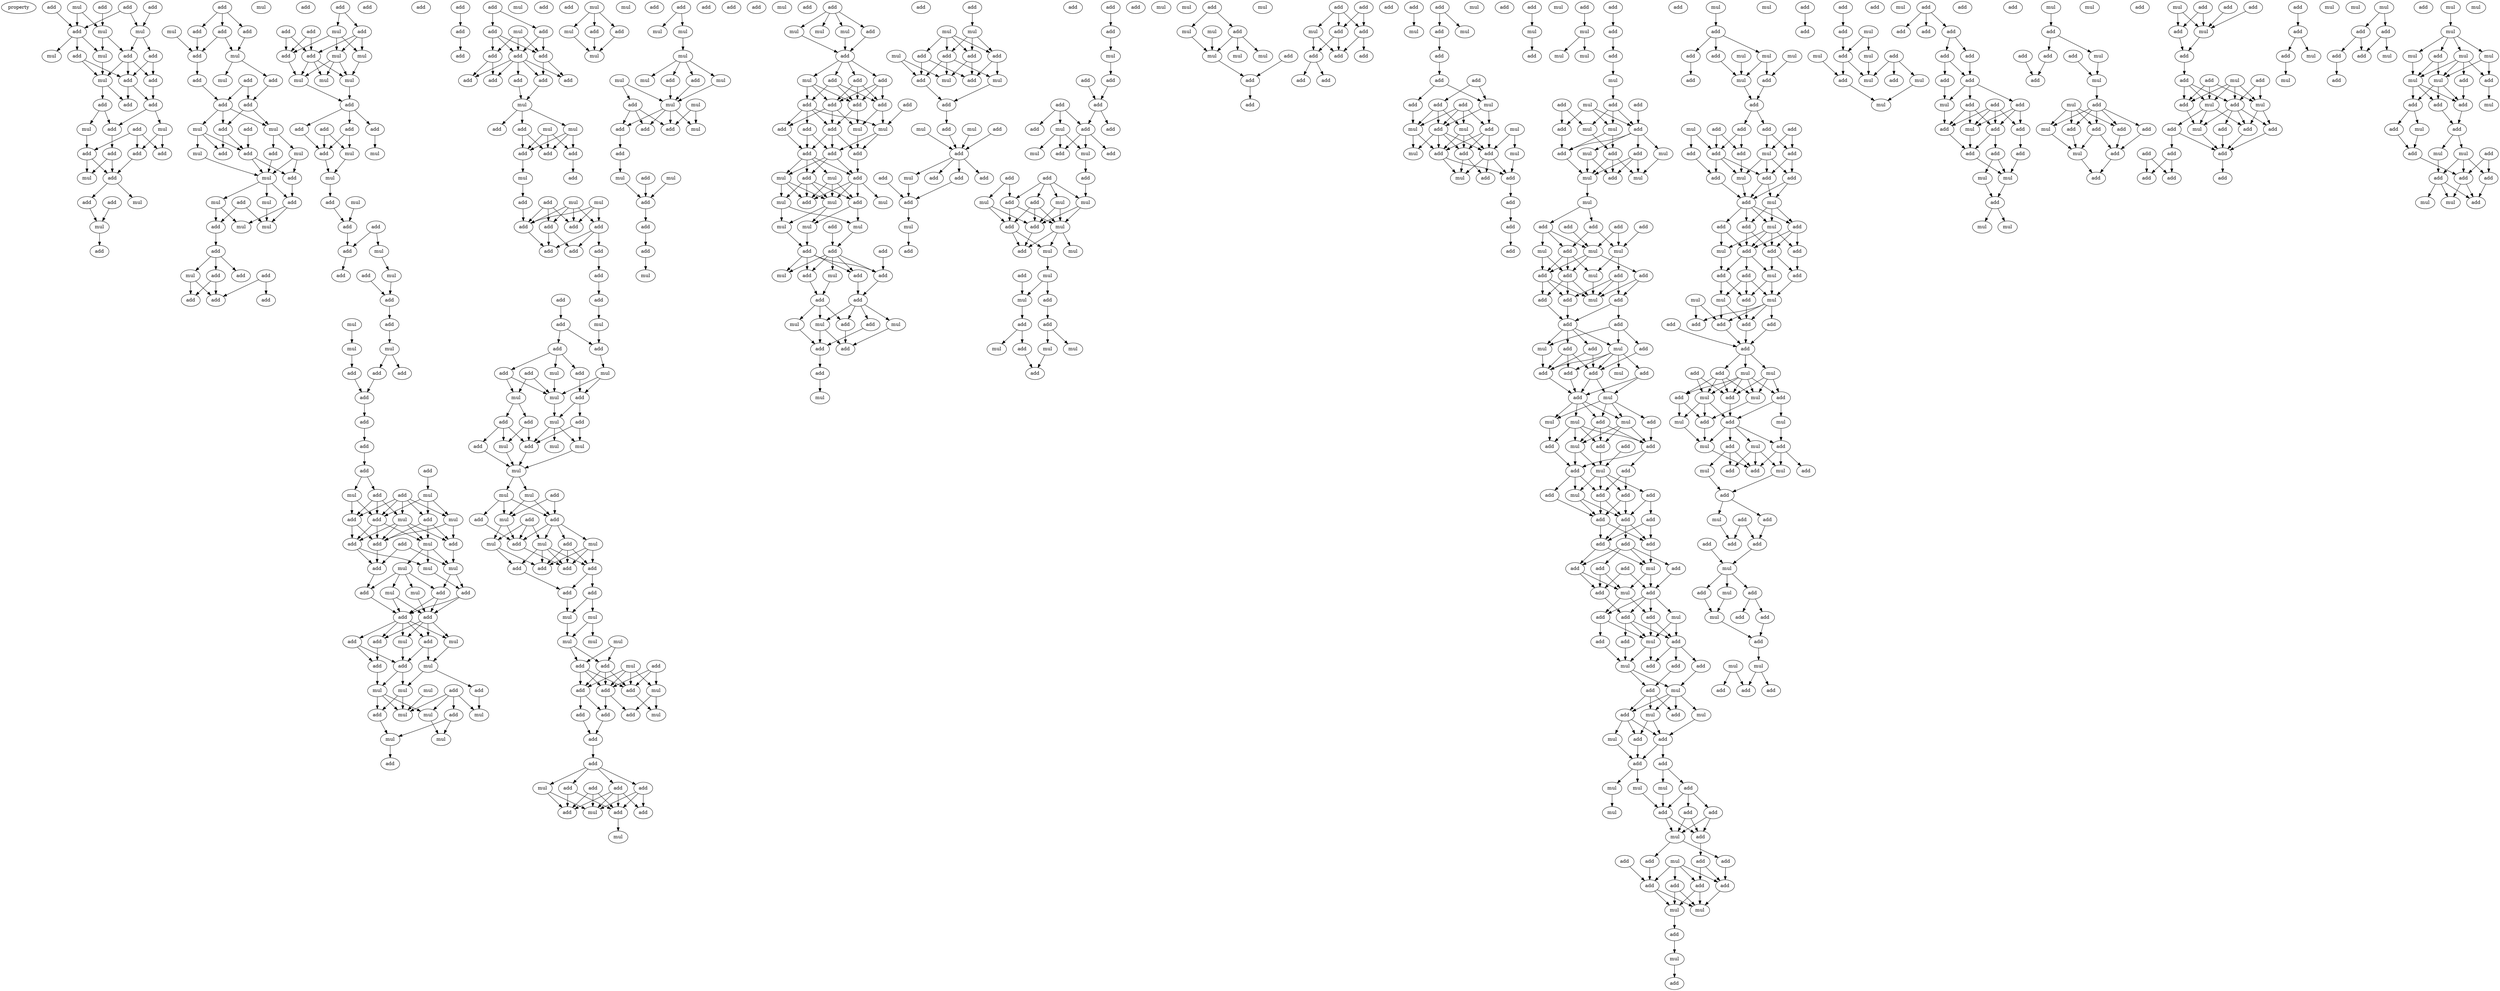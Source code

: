 digraph {
    node [fontcolor=black]
    property [mul=2,lf=1.9]
    0 [ label = add ];
    1 [ label = mul ];
    2 [ label = add ];
    3 [ label = add ];
    4 [ label = add ];
    5 [ label = add ];
    6 [ label = mul ];
    7 [ label = mul ];
    8 [ label = mul ];
    9 [ label = add ];
    10 [ label = add ];
    11 [ label = mul ];
    12 [ label = add ];
    13 [ label = add ];
    14 [ label = add ];
    15 [ label = mul ];
    16 [ label = add ];
    17 [ label = add ];
    18 [ label = add ];
    19 [ label = mul ];
    20 [ label = add ];
    21 [ label = add ];
    22 [ label = mul ];
    23 [ label = add ];
    24 [ label = add ];
    25 [ label = add ];
    26 [ label = add ];
    27 [ label = add ];
    28 [ label = mul ];
    29 [ label = add ];
    30 [ label = add ];
    31 [ label = mul ];
    32 [ label = mul ];
    33 [ label = add ];
    34 [ label = add ];
    35 [ label = add ];
    36 [ label = mul ];
    37 [ label = add ];
    38 [ label = add ];
    39 [ label = mul ];
    40 [ label = add ];
    41 [ label = add ];
    42 [ label = mul ];
    43 [ label = add ];
    44 [ label = add ];
    45 [ label = add ];
    46 [ label = add ];
    47 [ label = add ];
    48 [ label = add ];
    49 [ label = mul ];
    50 [ label = mul ];
    51 [ label = add ];
    52 [ label = add ];
    53 [ label = add ];
    54 [ label = mul ];
    55 [ label = mul ];
    56 [ label = mul ];
    57 [ label = add ];
    58 [ label = mul ];
    59 [ label = add ];
    60 [ label = add ];
    61 [ label = mul ];
    62 [ label = mul ];
    63 [ label = mul ];
    64 [ label = mul ];
    65 [ label = add ];
    66 [ label = add ];
    67 [ label = add ];
    68 [ label = mul ];
    69 [ label = add ];
    70 [ label = add ];
    71 [ label = add ];
    72 [ label = add ];
    73 [ label = add ];
    74 [ label = add ];
    75 [ label = add ];
    76 [ label = add ];
    77 [ label = add ];
    78 [ label = add ];
    79 [ label = mul ];
    80 [ label = mul ];
    81 [ label = mul ];
    82 [ label = add ];
    83 [ label = add ];
    84 [ label = mul ];
    85 [ label = mul ];
    86 [ label = mul ];
    87 [ label = add ];
    88 [ label = add ];
    89 [ label = add ];
    90 [ label = add ];
    91 [ label = add ];
    92 [ label = add ];
    93 [ label = mul ];
    94 [ label = mul ];
    95 [ label = add ];
    96 [ label = mul ];
    97 [ label = mul ];
    98 [ label = add ];
    99 [ label = add ];
    100 [ label = add ];
    101 [ label = add ];
    102 [ label = add ];
    103 [ label = mul ];
    104 [ label = mul ];
    105 [ label = add ];
    106 [ label = add ];
    107 [ label = add ];
    108 [ label = add ];
    109 [ label = add ];
    110 [ label = add ];
    111 [ label = add ];
    112 [ label = mul ];
    113 [ label = mul ];
    114 [ label = mul ];
    115 [ label = add ];
    116 [ label = add ];
    117 [ label = add ];
    118 [ label = add ];
    119 [ label = add ];
    120 [ label = add ];
    121 [ label = add ];
    122 [ label = add ];
    123 [ label = mul ];
    124 [ label = mul ];
    125 [ label = add ];
    126 [ label = add ];
    127 [ label = add ];
    128 [ label = add ];
    129 [ label = mul ];
    130 [ label = mul ];
    131 [ label = add ];
    132 [ label = add ];
    133 [ label = add ];
    134 [ label = mul ];
    135 [ label = add ];
    136 [ label = add ];
    137 [ label = mul ];
    138 [ label = mul ];
    139 [ label = mul ];
    140 [ label = add ];
    141 [ label = add ];
    142 [ label = mul ];
    143 [ label = add ];
    144 [ label = add ];
    145 [ label = mul ];
    146 [ label = add ];
    147 [ label = add ];
    148 [ label = add ];
    149 [ label = add ];
    150 [ label = mul ];
    151 [ label = add ];
    152 [ label = mul ];
    153 [ label = add ];
    154 [ label = add ];
    155 [ label = mul ];
    156 [ label = mul ];
    157 [ label = add ];
    158 [ label = mul ];
    159 [ label = add ];
    160 [ label = mul ];
    161 [ label = add ];
    162 [ label = mul ];
    163 [ label = mul ];
    164 [ label = mul ];
    165 [ label = add ];
    166 [ label = mul ];
    167 [ label = mul ];
    168 [ label = add ];
    169 [ label = add ];
    170 [ label = mul ];
    171 [ label = add ];
    172 [ label = add ];
    173 [ label = add ];
    174 [ label = add ];
    175 [ label = add ];
    176 [ label = add ];
    177 [ label = add ];
    178 [ label = add ];
    179 [ label = add ];
    180 [ label = add ];
    181 [ label = mul ];
    182 [ label = add ];
    183 [ label = mul ];
    184 [ label = add ];
    185 [ label = mul ];
    186 [ label = mul ];
    187 [ label = add ];
    188 [ label = add ];
    189 [ label = add ];
    190 [ label = mul ];
    191 [ label = add ];
    192 [ label = add ];
    193 [ label = mul ];
    194 [ label = mul ];
    195 [ label = add ];
    196 [ label = add ];
    197 [ label = add ];
    198 [ label = add ];
    199 [ label = add ];
    200 [ label = add ];
    201 [ label = add ];
    202 [ label = add ];
    203 [ label = add ];
    204 [ label = add ];
    205 [ label = add ];
    206 [ label = add ];
    207 [ label = mul ];
    208 [ label = add ];
    209 [ label = add ];
    210 [ label = add ];
    211 [ label = add ];
    212 [ label = mul ];
    213 [ label = add ];
    214 [ label = add ];
    215 [ label = mul ];
    216 [ label = mul ];
    217 [ label = add ];
    218 [ label = mul ];
    219 [ label = add ];
    220 [ label = add ];
    221 [ label = mul ];
    222 [ label = add ];
    223 [ label = mul ];
    224 [ label = mul ];
    225 [ label = add ];
    226 [ label = mul ];
    227 [ label = add ];
    228 [ label = mul ];
    229 [ label = mul ];
    230 [ label = mul ];
    231 [ label = add ];
    232 [ label = add ];
    233 [ label = add ];
    234 [ label = mul ];
    235 [ label = add ];
    236 [ label = add ];
    237 [ label = mul ];
    238 [ label = add ];
    239 [ label = mul ];
    240 [ label = mul ];
    241 [ label = add ];
    242 [ label = add ];
    243 [ label = add ];
    244 [ label = add ];
    245 [ label = add ];
    246 [ label = add ];
    247 [ label = mul ];
    248 [ label = add ];
    249 [ label = mul ];
    250 [ label = mul ];
    251 [ label = mul ];
    252 [ label = mul ];
    253 [ label = add ];
    254 [ label = mul ];
    255 [ label = add ];
    256 [ label = add ];
    257 [ label = add ];
    258 [ label = add ];
    259 [ label = add ];
    260 [ label = mul ];
    261 [ label = add ];
    262 [ label = add ];
    263 [ label = add ];
    264 [ label = mul ];
    265 [ label = add ];
    266 [ label = add ];
    267 [ label = add ];
    268 [ label = add ];
    269 [ label = mul ];
    270 [ label = add ];
    271 [ label = add ];
    272 [ label = mul ];
    273 [ label = add ];
    274 [ label = add ];
    275 [ label = add ];
    276 [ label = mul ];
    277 [ label = mul ];
    278 [ label = mul ];
    279 [ label = mul ];
    280 [ label = add ];
    281 [ label = add ];
    282 [ label = add ];
    283 [ label = mul ];
    284 [ label = add ];
    285 [ label = mul ];
    286 [ label = add ];
    287 [ label = add ];
    288 [ label = mul ];
    289 [ label = add ];
    290 [ label = mul ];
    291 [ label = mul ];
    292 [ label = add ];
    293 [ label = mul ];
    294 [ label = mul ];
    295 [ label = add ];
    296 [ label = mul ];
    297 [ label = add ];
    298 [ label = mul ];
    299 [ label = add ];
    300 [ label = add ];
    301 [ label = mul ];
    302 [ label = add ];
    303 [ label = add ];
    304 [ label = mul ];
    305 [ label = add ];
    306 [ label = mul ];
    307 [ label = mul ];
    308 [ label = add ];
    309 [ label = add ];
    310 [ label = add ];
    311 [ label = add ];
    312 [ label = mul ];
    313 [ label = add ];
    314 [ label = mul ];
    315 [ label = mul ];
    316 [ label = mul ];
    317 [ label = add ];
    318 [ label = add ];
    319 [ label = add ];
    320 [ label = add ];
    321 [ label = mul ];
    322 [ label = add ];
    323 [ label = add ];
    324 [ label = add ];
    325 [ label = add ];
    326 [ label = add ];
    327 [ label = add ];
    328 [ label = add ];
    329 [ label = mul ];
    330 [ label = add ];
    331 [ label = add ];
    332 [ label = mul ];
    333 [ label = add ];
    334 [ label = add ];
    335 [ label = add ];
    336 [ label = add ];
    337 [ label = mul ];
    338 [ label = add ];
    339 [ label = mul ];
    340 [ label = mul ];
    341 [ label = add ];
    342 [ label = mul ];
    343 [ label = mul ];
    344 [ label = add ];
    345 [ label = add ];
    346 [ label = mul ];
    347 [ label = mul ];
    348 [ label = mul ];
    349 [ label = add ];
    350 [ label = add ];
    351 [ label = add ];
    352 [ label = add ];
    353 [ label = add ];
    354 [ label = add ];
    355 [ label = mul ];
    356 [ label = mul ];
    357 [ label = add ];
    358 [ label = add ];
    359 [ label = mul ];
    360 [ label = mul ];
    361 [ label = add ];
    362 [ label = add ];
    363 [ label = mul ];
    364 [ label = add ];
    365 [ label = add ];
    366 [ label = add ];
    367 [ label = add ];
    368 [ label = mul ];
    369 [ label = add ];
    370 [ label = mul ];
    371 [ label = mul ];
    372 [ label = mul ];
    373 [ label = add ];
    374 [ label = add ];
    375 [ label = add ];
    376 [ label = add ];
    377 [ label = add ];
    378 [ label = add ];
    379 [ label = mul ];
    380 [ label = mul ];
    381 [ label = add ];
    382 [ label = mul ];
    383 [ label = add ];
    384 [ label = mul ];
    385 [ label = add ];
    386 [ label = add ];
    387 [ label = add ];
    388 [ label = add ];
    389 [ label = add ];
    390 [ label = add ];
    391 [ label = add ];
    392 [ label = mul ];
    393 [ label = add ];
    394 [ label = mul ];
    395 [ label = add ];
    396 [ label = add ];
    397 [ label = add ];
    398 [ label = mul ];
    399 [ label = add ];
    400 [ label = mul ];
    401 [ label = mul ];
    402 [ label = add ];
    403 [ label = add ];
    404 [ label = add ];
    405 [ label = add ];
    406 [ label = add ];
    407 [ label = add ];
    408 [ label = add ];
    409 [ label = mul ];
    410 [ label = add ];
    411 [ label = mul ];
    412 [ label = mul ];
    413 [ label = add ];
    414 [ label = add ];
    415 [ label = add ];
    416 [ label = add ];
    417 [ label = mul ];
    418 [ label = add ];
    419 [ label = mul ];
    420 [ label = add ];
    421 [ label = mul ];
    422 [ label = mul ];
    423 [ label = add ];
    424 [ label = add ];
    425 [ label = add ];
    426 [ label = mul ];
    427 [ label = mul ];
    428 [ label = add ];
    429 [ label = mul ];
    430 [ label = mul ];
    431 [ label = add ];
    432 [ label = add ];
    433 [ label = add ];
    434 [ label = mul ];
    435 [ label = mul ];
    436 [ label = mul ];
    437 [ label = add ];
    438 [ label = add ];
    439 [ label = add ];
    440 [ label = mul ];
    441 [ label = add ];
    442 [ label = mul ];
    443 [ label = mul ];
    444 [ label = mul ];
    445 [ label = mul ];
    446 [ label = add ];
    447 [ label = add ];
    448 [ label = mul ];
    449 [ label = add ];
    450 [ label = add ];
    451 [ label = add ];
    452 [ label = add ];
    453 [ label = mul ];
    454 [ label = add ];
    455 [ label = add ];
    456 [ label = add ];
    457 [ label = add ];
    458 [ label = add ];
    459 [ label = add ];
    460 [ label = add ];
    461 [ label = add ];
    462 [ label = add ];
    463 [ label = add ];
    464 [ label = mul ];
    465 [ label = mul ];
    466 [ label = add ];
    467 [ label = mul ];
    468 [ label = add ];
    469 [ label = add ];
    470 [ label = add ];
    471 [ label = add ];
    472 [ label = add ];
    473 [ label = mul ];
    474 [ label = mul ];
    475 [ label = mul ];
    476 [ label = mul ];
    477 [ label = add ];
    478 [ label = add ];
    479 [ label = mul ];
    480 [ label = add ];
    481 [ label = mul ];
    482 [ label = add ];
    483 [ label = add ];
    484 [ label = mul ];
    485 [ label = add ];
    486 [ label = add ];
    487 [ label = add ];
    488 [ label = add ];
    489 [ label = add ];
    490 [ label = add ];
    491 [ label = add ];
    492 [ label = mul ];
    493 [ label = mul ];
    494 [ label = add ];
    495 [ label = add ];
    496 [ label = mul ];
    497 [ label = mul ];
    498 [ label = mul ];
    499 [ label = add ];
    500 [ label = add ];
    501 [ label = add ];
    502 [ label = add ];
    503 [ label = mul ];
    504 [ label = add ];
    505 [ label = add ];
    506 [ label = add ];
    507 [ label = mul ];
    508 [ label = add ];
    509 [ label = add ];
    510 [ label = mul ];
    511 [ label = mul ];
    512 [ label = add ];
    513 [ label = add ];
    514 [ label = add ];
    515 [ label = mul ];
    516 [ label = mul ];
    517 [ label = mul ];
    518 [ label = mul ];
    519 [ label = add ];
    520 [ label = mul ];
    521 [ label = add ];
    522 [ label = add ];
    523 [ label = add ];
    524 [ label = add ];
    525 [ label = add ];
    526 [ label = add ];
    527 [ label = mul ];
    528 [ label = mul ];
    529 [ label = mul ];
    530 [ label = mul ];
    531 [ label = add ];
    532 [ label = add ];
    533 [ label = add ];
    534 [ label = add ];
    535 [ label = mul ];
    536 [ label = add ];
    537 [ label = add ];
    538 [ label = add ];
    539 [ label = add ];
    540 [ label = add ];
    541 [ label = add ];
    542 [ label = mul ];
    543 [ label = add ];
    544 [ label = add ];
    545 [ label = mul ];
    546 [ label = add ];
    547 [ label = mul ];
    548 [ label = add ];
    549 [ label = add ];
    550 [ label = add ];
    551 [ label = mul ];
    552 [ label = add ];
    553 [ label = add ];
    554 [ label = mul ];
    555 [ label = add ];
    556 [ label = mul ];
    557 [ label = mul ];
    558 [ label = mul ];
    559 [ label = add ];
    560 [ label = add ];
    561 [ label = add ];
    562 [ label = add ];
    563 [ label = add ];
    564 [ label = mul ];
    565 [ label = add ];
    566 [ label = add ];
    567 [ label = mul ];
    568 [ label = add ];
    569 [ label = add ];
    570 [ label = add ];
    571 [ label = add ];
    572 [ label = add ];
    573 [ label = add ];
    574 [ label = add ];
    575 [ label = add ];
    576 [ label = add ];
    577 [ label = add ];
    578 [ label = add ];
    579 [ label = add ];
    580 [ label = add ];
    581 [ label = mul ];
    582 [ label = add ];
    583 [ label = add ];
    584 [ label = mul ];
    585 [ label = mul ];
    586 [ label = add ];
    587 [ label = add ];
    588 [ label = add ];
    589 [ label = add ];
    590 [ label = add ];
    591 [ label = add ];
    592 [ label = mul ];
    593 [ label = add ];
    594 [ label = add ];
    595 [ label = add ];
    596 [ label = mul ];
    597 [ label = add ];
    598 [ label = mul ];
    599 [ label = add ];
    600 [ label = mul ];
    601 [ label = mul ];
    602 [ label = add ];
    603 [ label = add ];
    604 [ label = mul ];
    605 [ label = add ];
    606 [ label = add ];
    607 [ label = add ];
    608 [ label = mul ];
    609 [ label = mul ];
    610 [ label = mul ];
    611 [ label = add ];
    612 [ label = add ];
    613 [ label = add ];
    614 [ label = add ];
    615 [ label = mul ];
    616 [ label = mul ];
    617 [ label = add ];
    618 [ label = mul ];
    619 [ label = add ];
    620 [ label = add ];
    621 [ label = add ];
    622 [ label = add ];
    623 [ label = add ];
    624 [ label = add ];
    625 [ label = add ];
    626 [ label = add ];
    627 [ label = mul ];
    628 [ label = mul ];
    629 [ label = add ];
    630 [ label = mul ];
    631 [ label = mul ];
    632 [ label = add ];
    633 [ label = add ];
    634 [ label = mul ];
    635 [ label = mul ];
    636 [ label = add ];
    637 [ label = mul ];
    638 [ label = add ];
    639 [ label = add ];
    640 [ label = mul ];
    641 [ label = add ];
    642 [ label = add ];
    643 [ label = add ];
    644 [ label = add ];
    645 [ label = mul ];
    646 [ label = add ];
    647 [ label = add ];
    648 [ label = add ];
    649 [ label = add ];
    650 [ label = add ];
    651 [ label = add ];
    652 [ label = mul ];
    653 [ label = add ];
    654 [ label = add ];
    655 [ label = mul ];
    656 [ label = add ];
    657 [ label = mul ];
    658 [ label = add ];
    659 [ label = add ];
    660 [ label = add ];
    661 [ label = mul ];
    662 [ label = add ];
    663 [ label = add ];
    664 [ label = add ];
    665 [ label = mul ];
    666 [ label = add ];
    667 [ label = add ];
    668 [ label = add ];
    669 [ label = mul ];
    670 [ label = add ];
    671 [ label = mul ];
    672 [ label = mul ];
    673 [ label = mul ];
    674 [ label = add ];
    675 [ label = add ];
    676 [ label = add ];
    677 [ label = add ];
    678 [ label = add ];
    679 [ label = add ];
    680 [ label = add ];
    681 [ label = mul ];
    682 [ label = add ];
    683 [ label = mul ];
    684 [ label = add ];
    685 [ label = add ];
    686 [ label = add ];
    687 [ label = add ];
    688 [ label = mul ];
    689 [ label = mul ];
    690 [ label = mul ];
    691 [ label = add ];
    692 [ label = mul ];
    693 [ label = add ];
    694 [ label = add ];
    695 [ label = mul ];
    696 [ label = add ];
    697 [ label = mul ];
    698 [ label = add ];
    699 [ label = add ];
    700 [ label = mul ];
    701 [ label = mul ];
    702 [ label = add ];
    703 [ label = add ];
    704 [ label = add ];
    705 [ label = add ];
    706 [ label = mul ];
    707 [ label = mul ];
    708 [ label = add ];
    709 [ label = add ];
    710 [ label = add ];
    711 [ label = mul ];
    712 [ label = add ];
    713 [ label = add ];
    714 [ label = mul ];
    715 [ label = add ];
    716 [ label = add ];
    717 [ label = add ];
    718 [ label = add ];
    719 [ label = mul ];
    720 [ label = add ];
    721 [ label = mul ];
    722 [ label = mul ];
    723 [ label = add ];
    724 [ label = add ];
    725 [ label = add ];
    726 [ label = add ];
    727 [ label = add ];
    728 [ label = mul ];
    729 [ label = mul ];
    730 [ label = mul ];
    731 [ label = add ];
    732 [ label = add ];
    733 [ label = add ];
    734 [ label = mul ];
    735 [ label = add ];
    736 [ label = add ];
    737 [ label = mul ];
    738 [ label = mul ];
    739 [ label = mul ];
    740 [ label = add ];
    741 [ label = add ];
    742 [ label = add ];
    743 [ label = add ];
    744 [ label = add ];
    745 [ label = add ];
    746 [ label = add ];
    747 [ label = add ];
    748 [ label = add ];
    749 [ label = add ];
    750 [ label = add ];
    751 [ label = mul ];
    752 [ label = add ];
    753 [ label = add ];
    754 [ label = add ];
    755 [ label = mul ];
    756 [ label = add ];
    757 [ label = add ];
    758 [ label = add ];
    759 [ label = add ];
    760 [ label = mul ];
    761 [ label = mul ];
    762 [ label = add ];
    763 [ label = add ];
    764 [ label = mul ];
    765 [ label = mul ];
    766 [ label = mul ];
    767 [ label = add ];
    768 [ label = add ];
    769 [ label = add ];
    770 [ label = add ];
    771 [ label = mul ];
    772 [ label = mul ];
    773 [ label = add ];
    774 [ label = mul ];
    775 [ label = add ];
    776 [ label = add ];
    777 [ label = mul ];
    778 [ label = add ];
    779 [ label = add ];
    780 [ label = add ];
    781 [ label = mul ];
    782 [ label = add ];
    783 [ label = add ];
    784 [ label = mul ];
    785 [ label = add ];
    786 [ label = mul ];
    787 [ label = add ];
    788 [ label = add ];
    789 [ label = add ];
    790 [ label = add ];
    791 [ label = mul ];
    792 [ label = add ];
    793 [ label = add ];
    794 [ label = mul ];
    795 [ label = add ];
    796 [ label = add ];
    797 [ label = add ];
    798 [ label = mul ];
    799 [ label = add ];
    800 [ label = mul ];
    801 [ label = add ];
    802 [ label = add ];
    803 [ label = mul ];
    804 [ label = add ];
    805 [ label = add ];
    806 [ label = add ];
    807 [ label = add ];
    808 [ label = add ];
    809 [ label = add ];
    810 [ label = add ];
    811 [ label = add ];
    812 [ label = add ];
    813 [ label = add ];
    814 [ label = mul ];
    815 [ label = add ];
    816 [ label = mul ];
    817 [ label = mul ];
    818 [ label = mul ];
    819 [ label = mul ];
    820 [ label = add ];
    821 [ label = add ];
    822 [ label = add ];
    823 [ label = mul ];
    824 [ label = add ];
    825 [ label = add ];
    826 [ label = add ];
    827 [ label = mul ];
    828 [ label = mul ];
    829 [ label = add ];
    830 [ label = mul ];
    831 [ label = mul ];
    832 [ label = mul ];
    833 [ label = mul ];
    834 [ label = add ];
    835 [ label = add ];
    836 [ label = mul ];
    837 [ label = add ];
    838 [ label = add ];
    839 [ label = mul ];
    840 [ label = add ];
    841 [ label = add ];
    842 [ label = add ];
    843 [ label = mul ];
    844 [ label = add ];
    845 [ label = mul ];
    846 [ label = add ];
    847 [ label = mul ];
    848 [ label = add ];
    849 [ label = add ];
    850 [ label = add ];
    851 [ label = mul ];
    852 [ label = add ];
    853 [ label = mul ];
    854 [ label = mul ];
    0 -> 7 [ name = 0 ];
    1 -> 5 [ name = 1 ];
    1 -> 7 [ name = 2 ];
    2 -> 6 [ name = 3 ];
    3 -> 5 [ name = 4 ];
    4 -> 5 [ name = 5 ];
    4 -> 6 [ name = 6 ];
    5 -> 8 [ name = 7 ];
    5 -> 11 [ name = 8 ];
    5 -> 12 [ name = 9 ];
    6 -> 9 [ name = 10 ];
    6 -> 10 [ name = 11 ];
    7 -> 8 [ name = 12 ];
    7 -> 10 [ name = 13 ];
    8 -> 15 [ name = 14 ];
    9 -> 13 [ name = 15 ];
    9 -> 14 [ name = 16 ];
    10 -> 13 [ name = 17 ];
    10 -> 14 [ name = 18 ];
    10 -> 15 [ name = 19 ];
    12 -> 13 [ name = 20 ];
    12 -> 15 [ name = 21 ];
    13 -> 16 [ name = 22 ];
    13 -> 18 [ name = 23 ];
    14 -> 18 [ name = 24 ];
    15 -> 16 [ name = 25 ];
    15 -> 17 [ name = 26 ];
    17 -> 20 [ name = 27 ];
    17 -> 22 [ name = 28 ];
    18 -> 19 [ name = 29 ];
    18 -> 20 [ name = 30 ];
    19 -> 23 [ name = 31 ];
    19 -> 25 [ name = 32 ];
    20 -> 24 [ name = 33 ];
    21 -> 23 [ name = 34 ];
    21 -> 25 [ name = 35 ];
    21 -> 26 [ name = 36 ];
    22 -> 26 [ name = 37 ];
    23 -> 27 [ name = 38 ];
    24 -> 27 [ name = 39 ];
    24 -> 28 [ name = 40 ];
    26 -> 27 [ name = 41 ];
    26 -> 28 [ name = 42 ];
    27 -> 29 [ name = 43 ];
    27 -> 31 [ name = 44 ];
    29 -> 32 [ name = 45 ];
    30 -> 32 [ name = 46 ];
    32 -> 38 [ name = 47 ];
    33 -> 34 [ name = 48 ];
    33 -> 35 [ name = 49 ];
    33 -> 37 [ name = 50 ];
    34 -> 39 [ name = 51 ];
    35 -> 40 [ name = 52 ];
    36 -> 40 [ name = 53 ];
    37 -> 39 [ name = 54 ];
    37 -> 40 [ name = 55 ];
    39 -> 42 [ name = 56 ];
    39 -> 44 [ name = 57 ];
    40 -> 43 [ name = 58 ];
    41 -> 45 [ name = 59 ];
    41 -> 46 [ name = 60 ];
    43 -> 45 [ name = 61 ];
    44 -> 46 [ name = 62 ];
    45 -> 48 [ name = 63 ];
    45 -> 49 [ name = 64 ];
    45 -> 50 [ name = 65 ];
    46 -> 48 [ name = 66 ];
    46 -> 50 [ name = 67 ];
    47 -> 52 [ name = 68 ];
    48 -> 51 [ name = 69 ];
    48 -> 52 [ name = 70 ];
    49 -> 51 [ name = 71 ];
    49 -> 52 [ name = 72 ];
    49 -> 55 [ name = 73 ];
    50 -> 53 [ name = 74 ];
    50 -> 54 [ name = 75 ];
    52 -> 56 [ name = 76 ];
    52 -> 57 [ name = 77 ];
    53 -> 56 [ name = 78 ];
    54 -> 56 [ name = 79 ];
    54 -> 57 [ name = 80 ];
    55 -> 56 [ name = 81 ];
    56 -> 58 [ name = 82 ];
    56 -> 60 [ name = 83 ];
    56 -> 61 [ name = 84 ];
    57 -> 60 [ name = 85 ];
    58 -> 63 [ name = 86 ];
    58 -> 65 [ name = 87 ];
    59 -> 62 [ name = 88 ];
    59 -> 65 [ name = 89 ];
    60 -> 62 [ name = 90 ];
    60 -> 63 [ name = 91 ];
    61 -> 62 [ name = 92 ];
    65 -> 66 [ name = 93 ];
    66 -> 67 [ name = 94 ];
    66 -> 68 [ name = 95 ];
    66 -> 70 [ name = 96 ];
    67 -> 72 [ name = 97 ];
    67 -> 74 [ name = 98 ];
    68 -> 72 [ name = 99 ];
    68 -> 74 [ name = 100 ];
    69 -> 71 [ name = 101 ];
    69 -> 72 [ name = 102 ];
    75 -> 77 [ name = 103 ];
    75 -> 79 [ name = 104 ];
    76 -> 82 [ name = 105 ];
    76 -> 83 [ name = 106 ];
    77 -> 80 [ name = 107 ];
    77 -> 81 [ name = 108 ];
    77 -> 82 [ name = 109 ];
    78 -> 82 [ name = 110 ];
    78 -> 83 [ name = 111 ];
    79 -> 80 [ name = 112 ];
    79 -> 81 [ name = 113 ];
    79 -> 83 [ name = 114 ];
    80 -> 84 [ name = 115 ];
    81 -> 84 [ name = 116 ];
    81 -> 85 [ name = 117 ];
    81 -> 86 [ name = 118 ];
    82 -> 84 [ name = 119 ];
    82 -> 85 [ name = 120 ];
    82 -> 86 [ name = 121 ];
    83 -> 85 [ name = 122 ];
    84 -> 87 [ name = 123 ];
    85 -> 87 [ name = 124 ];
    87 -> 90 [ name = 125 ];
    87 -> 91 [ name = 126 ];
    87 -> 92 [ name = 127 ];
    88 -> 94 [ name = 128 ];
    88 -> 95 [ name = 129 ];
    90 -> 94 [ name = 130 ];
    90 -> 95 [ name = 131 ];
    91 -> 93 [ name = 132 ];
    92 -> 95 [ name = 133 ];
    94 -> 96 [ name = 134 ];
    95 -> 96 [ name = 135 ];
    96 -> 98 [ name = 136 ];
    97 -> 101 [ name = 137 ];
    98 -> 101 [ name = 138 ];
    100 -> 102 [ name = 139 ];
    100 -> 103 [ name = 140 ];
    101 -> 102 [ name = 141 ];
    102 -> 105 [ name = 142 ];
    103 -> 104 [ name = 143 ];
    104 -> 108 [ name = 144 ];
    106 -> 108 [ name = 145 ];
    107 -> 109 [ name = 146 ];
    108 -> 111 [ name = 147 ];
    109 -> 110 [ name = 148 ];
    111 -> 113 [ name = 149 ];
    112 -> 114 [ name = 150 ];
    113 -> 116 [ name = 151 ];
    113 -> 117 [ name = 152 ];
    114 -> 115 [ name = 153 ];
    115 -> 118 [ name = 154 ];
    116 -> 118 [ name = 155 ];
    118 -> 119 [ name = 156 ];
    119 -> 120 [ name = 157 ];
    120 -> 121 [ name = 158 ];
    121 -> 124 [ name = 159 ];
    121 -> 125 [ name = 160 ];
    122 -> 123 [ name = 161 ];
    123 -> 128 [ name = 162 ];
    123 -> 130 [ name = 163 ];
    123 -> 131 [ name = 164 ];
    124 -> 127 [ name = 165 ];
    124 -> 128 [ name = 166 ];
    125 -> 127 [ name = 167 ];
    125 -> 128 [ name = 168 ];
    125 -> 129 [ name = 169 ];
    126 -> 127 [ name = 170 ];
    126 -> 128 [ name = 171 ];
    126 -> 129 [ name = 172 ];
    126 -> 130 [ name = 173 ];
    126 -> 131 [ name = 174 ];
    127 -> 133 [ name = 175 ];
    127 -> 135 [ name = 176 ];
    128 -> 133 [ name = 177 ];
    128 -> 134 [ name = 178 ];
    128 -> 135 [ name = 179 ];
    129 -> 133 [ name = 180 ];
    129 -> 134 [ name = 181 ];
    129 -> 135 [ name = 182 ];
    129 -> 136 [ name = 183 ];
    130 -> 135 [ name = 184 ];
    130 -> 136 [ name = 185 ];
    131 -> 134 [ name = 186 ];
    131 -> 135 [ name = 187 ];
    131 -> 136 [ name = 188 ];
    132 -> 137 [ name = 189 ];
    132 -> 140 [ name = 190 ];
    133 -> 139 [ name = 191 ];
    133 -> 140 [ name = 192 ];
    134 -> 137 [ name = 193 ];
    134 -> 138 [ name = 194 ];
    134 -> 139 [ name = 195 ];
    135 -> 140 [ name = 196 ];
    136 -> 137 [ name = 197 ];
    137 -> 143 [ name = 198 ];
    137 -> 144 [ name = 199 ];
    138 -> 141 [ name = 200 ];
    138 -> 142 [ name = 201 ];
    138 -> 143 [ name = 202 ];
    138 -> 145 [ name = 203 ];
    139 -> 144 [ name = 204 ];
    140 -> 141 [ name = 205 ];
    141 -> 147 [ name = 206 ];
    142 -> 146 [ name = 207 ];
    142 -> 147 [ name = 208 ];
    143 -> 146 [ name = 209 ];
    143 -> 147 [ name = 210 ];
    144 -> 146 [ name = 211 ];
    144 -> 147 [ name = 212 ];
    145 -> 146 [ name = 213 ];
    146 -> 148 [ name = 214 ];
    146 -> 149 [ name = 215 ];
    146 -> 150 [ name = 216 ];
    146 -> 152 [ name = 217 ];
    147 -> 148 [ name = 218 ];
    147 -> 149 [ name = 219 ];
    147 -> 150 [ name = 220 ];
    147 -> 151 [ name = 221 ];
    147 -> 152 [ name = 222 ];
    148 -> 153 [ name = 223 ];
    149 -> 154 [ name = 224 ];
    149 -> 155 [ name = 225 ];
    150 -> 155 [ name = 226 ];
    151 -> 153 [ name = 227 ];
    151 -> 154 [ name = 228 ];
    152 -> 154 [ name = 229 ];
    153 -> 160 [ name = 230 ];
    154 -> 156 [ name = 231 ];
    154 -> 160 [ name = 232 ];
    155 -> 156 [ name = 233 ];
    155 -> 159 [ name = 234 ];
    156 -> 164 [ name = 235 ];
    156 -> 165 [ name = 236 ];
    157 -> 161 [ name = 237 ];
    157 -> 162 [ name = 238 ];
    157 -> 163 [ name = 239 ];
    157 -> 164 [ name = 240 ];
    158 -> 164 [ name = 241 ];
    159 -> 162 [ name = 242 ];
    160 -> 163 [ name = 243 ];
    160 -> 164 [ name = 244 ];
    160 -> 165 [ name = 245 ];
    161 -> 166 [ name = 246 ];
    161 -> 167 [ name = 247 ];
    163 -> 167 [ name = 248 ];
    165 -> 166 [ name = 249 ];
    166 -> 168 [ name = 250 ];
    169 -> 171 [ name = 251 ];
    169 -> 172 [ name = 252 ];
    170 -> 173 [ name = 253 ];
    170 -> 174 [ name = 254 ];
    170 -> 175 [ name = 255 ];
    171 -> 173 [ name = 256 ];
    171 -> 174 [ name = 257 ];
    171 -> 175 [ name = 258 ];
    172 -> 173 [ name = 259 ];
    172 -> 175 [ name = 260 ];
    173 -> 176 [ name = 261 ];
    173 -> 177 [ name = 262 ];
    173 -> 178 [ name = 263 ];
    173 -> 179 [ name = 264 ];
    173 -> 180 [ name = 265 ];
    174 -> 177 [ name = 266 ];
    174 -> 180 [ name = 267 ];
    175 -> 176 [ name = 268 ];
    175 -> 178 [ name = 269 ];
    176 -> 181 [ name = 270 ];
    179 -> 181 [ name = 271 ];
    181 -> 182 [ name = 272 ];
    181 -> 183 [ name = 273 ];
    181 -> 184 [ name = 274 ];
    183 -> 187 [ name = 275 ];
    183 -> 188 [ name = 276 ];
    183 -> 189 [ name = 277 ];
    184 -> 187 [ name = 278 ];
    184 -> 189 [ name = 279 ];
    185 -> 187 [ name = 280 ];
    185 -> 188 [ name = 281 ];
    185 -> 189 [ name = 282 ];
    188 -> 191 [ name = 283 ];
    189 -> 190 [ name = 284 ];
    190 -> 192 [ name = 285 ];
    192 -> 197 [ name = 286 ];
    193 -> 197 [ name = 287 ];
    193 -> 198 [ name = 288 ];
    193 -> 199 [ name = 289 ];
    193 -> 200 [ name = 290 ];
    194 -> 197 [ name = 291 ];
    194 -> 199 [ name = 292 ];
    194 -> 200 [ name = 293 ];
    195 -> 197 [ name = 294 ];
    195 -> 198 [ name = 295 ];
    195 -> 199 [ name = 296 ];
    197 -> 201 [ name = 297 ];
    198 -> 201 [ name = 298 ];
    198 -> 203 [ name = 299 ];
    200 -> 201 [ name = 300 ];
    200 -> 202 [ name = 301 ];
    200 -> 203 [ name = 302 ];
    202 -> 204 [ name = 303 ];
    204 -> 205 [ name = 304 ];
    205 -> 207 [ name = 305 ];
    206 -> 208 [ name = 306 ];
    207 -> 210 [ name = 307 ];
    208 -> 209 [ name = 308 ];
    208 -> 210 [ name = 309 ];
    209 -> 213 [ name = 310 ];
    209 -> 214 [ name = 311 ];
    209 -> 215 [ name = 312 ];
    210 -> 212 [ name = 313 ];
    211 -> 216 [ name = 314 ];
    211 -> 218 [ name = 315 ];
    212 -> 217 [ name = 316 ];
    212 -> 218 [ name = 317 ];
    213 -> 217 [ name = 318 ];
    214 -> 216 [ name = 319 ];
    214 -> 218 [ name = 320 ];
    215 -> 218 [ name = 321 ];
    216 -> 219 [ name = 322 ];
    216 -> 222 [ name = 323 ];
    217 -> 220 [ name = 324 ];
    217 -> 221 [ name = 325 ];
    218 -> 221 [ name = 326 ];
    219 -> 224 [ name = 327 ];
    219 -> 225 [ name = 328 ];
    219 -> 227 [ name = 329 ];
    220 -> 226 [ name = 330 ];
    220 -> 227 [ name = 331 ];
    221 -> 223 [ name = 332 ];
    221 -> 226 [ name = 333 ];
    221 -> 227 [ name = 334 ];
    222 -> 224 [ name = 335 ];
    222 -> 227 [ name = 336 ];
    224 -> 228 [ name = 337 ];
    225 -> 228 [ name = 338 ];
    226 -> 228 [ name = 339 ];
    227 -> 228 [ name = 340 ];
    228 -> 229 [ name = 341 ];
    228 -> 230 [ name = 342 ];
    229 -> 232 [ name = 343 ];
    229 -> 234 [ name = 344 ];
    230 -> 232 [ name = 345 ];
    230 -> 234 [ name = 346 ];
    230 -> 235 [ name = 347 ];
    231 -> 232 [ name = 348 ];
    231 -> 234 [ name = 349 ];
    232 -> 236 [ name = 350 ];
    232 -> 237 [ name = 351 ];
    232 -> 238 [ name = 352 ];
    232 -> 240 [ name = 353 ];
    233 -> 238 [ name = 354 ];
    233 -> 239 [ name = 355 ];
    233 -> 240 [ name = 356 ];
    234 -> 238 [ name = 357 ];
    234 -> 239 [ name = 358 ];
    235 -> 238 [ name = 359 ];
    236 -> 241 [ name = 360 ];
    236 -> 242 [ name = 361 ];
    236 -> 243 [ name = 362 ];
    237 -> 241 [ name = 363 ];
    237 -> 242 [ name = 364 ];
    237 -> 243 [ name = 365 ];
    238 -> 241 [ name = 366 ];
    239 -> 243 [ name = 367 ];
    239 -> 244 [ name = 368 ];
    240 -> 241 [ name = 369 ];
    240 -> 242 [ name = 370 ];
    240 -> 243 [ name = 371 ];
    240 -> 244 [ name = 372 ];
    242 -> 245 [ name = 373 ];
    242 -> 246 [ name = 374 ];
    244 -> 245 [ name = 375 ];
    245 -> 247 [ name = 376 ];
    246 -> 247 [ name = 377 ];
    246 -> 249 [ name = 378 ];
    247 -> 250 [ name = 379 ];
    249 -> 250 [ name = 380 ];
    249 -> 251 [ name = 381 ];
    250 -> 253 [ name = 382 ];
    250 -> 255 [ name = 383 ];
    252 -> 253 [ name = 384 ];
    252 -> 255 [ name = 385 ];
    253 -> 257 [ name = 386 ];
    253 -> 258 [ name = 387 ];
    253 -> 259 [ name = 388 ];
    254 -> 257 [ name = 389 ];
    254 -> 258 [ name = 390 ];
    254 -> 259 [ name = 391 ];
    254 -> 260 [ name = 392 ];
    255 -> 257 [ name = 393 ];
    255 -> 258 [ name = 394 ];
    255 -> 259 [ name = 395 ];
    256 -> 258 [ name = 396 ];
    256 -> 259 [ name = 397 ];
    256 -> 260 [ name = 398 ];
    257 -> 261 [ name = 399 ];
    257 -> 263 [ name = 400 ];
    258 -> 261 [ name = 401 ];
    258 -> 262 [ name = 402 ];
    259 -> 264 [ name = 403 ];
    260 -> 262 [ name = 404 ];
    260 -> 264 [ name = 405 ];
    261 -> 265 [ name = 406 ];
    263 -> 265 [ name = 407 ];
    265 -> 266 [ name = 408 ];
    266 -> 267 [ name = 409 ];
    266 -> 268 [ name = 410 ];
    266 -> 269 [ name = 411 ];
    266 -> 270 [ name = 412 ];
    267 -> 272 [ name = 413 ];
    267 -> 273 [ name = 414 ];
    267 -> 274 [ name = 415 ];
    268 -> 272 [ name = 416 ];
    268 -> 273 [ name = 417 ];
    268 -> 274 [ name = 418 ];
    268 -> 275 [ name = 419 ];
    269 -> 272 [ name = 420 ];
    269 -> 275 [ name = 421 ];
    270 -> 273 [ name = 422 ];
    270 -> 275 [ name = 423 ];
    271 -> 272 [ name = 424 ];
    271 -> 273 [ name = 425 ];
    271 -> 275 [ name = 426 ];
    273 -> 276 [ name = 427 ];
    277 -> 278 [ name = 428 ];
    277 -> 280 [ name = 429 ];
    277 -> 281 [ name = 430 ];
    278 -> 283 [ name = 431 ];
    280 -> 283 [ name = 432 ];
    281 -> 283 [ name = 433 ];
    284 -> 285 [ name = 434 ];
    284 -> 288 [ name = 435 ];
    288 -> 290 [ name = 436 ];
    290 -> 291 [ name = 437 ];
    290 -> 292 [ name = 438 ];
    290 -> 294 [ name = 439 ];
    290 -> 295 [ name = 440 ];
    292 -> 296 [ name = 441 ];
    293 -> 296 [ name = 442 ];
    293 -> 297 [ name = 443 ];
    294 -> 296 [ name = 444 ];
    295 -> 296 [ name = 445 ];
    296 -> 299 [ name = 446 ];
    296 -> 300 [ name = 447 ];
    296 -> 301 [ name = 448 ];
    296 -> 302 [ name = 449 ];
    297 -> 299 [ name = 450 ];
    297 -> 300 [ name = 451 ];
    297 -> 302 [ name = 452 ];
    298 -> 301 [ name = 453 ];
    298 -> 302 [ name = 454 ];
    299 -> 303 [ name = 455 ];
    303 -> 304 [ name = 456 ];
    304 -> 308 [ name = 457 ];
    305 -> 308 [ name = 458 ];
    306 -> 308 [ name = 459 ];
    308 -> 309 [ name = 460 ];
    309 -> 311 [ name = 461 ];
    311 -> 312 [ name = 462 ];
    313 -> 314 [ name = 463 ];
    313 -> 315 [ name = 464 ];
    313 -> 316 [ name = 465 ];
    313 -> 317 [ name = 466 ];
    314 -> 318 [ name = 467 ];
    316 -> 318 [ name = 468 ];
    317 -> 318 [ name = 469 ];
    318 -> 319 [ name = 470 ];
    318 -> 320 [ name = 471 ];
    318 -> 321 [ name = 472 ];
    318 -> 322 [ name = 473 ];
    319 -> 325 [ name = 474 ];
    319 -> 326 [ name = 475 ];
    319 -> 327 [ name = 476 ];
    320 -> 323 [ name = 477 ];
    320 -> 325 [ name = 478 ];
    320 -> 327 [ name = 479 ];
    321 -> 323 [ name = 480 ];
    321 -> 325 [ name = 481 ];
    321 -> 326 [ name = 482 ];
    322 -> 323 [ name = 483 ];
    322 -> 325 [ name = 484 ];
    322 -> 327 [ name = 485 ];
    323 -> 328 [ name = 486 ];
    323 -> 331 [ name = 487 ];
    323 -> 332 [ name = 488 ];
    324 -> 329 [ name = 489 ];
    325 -> 328 [ name = 490 ];
    325 -> 332 [ name = 491 ];
    326 -> 328 [ name = 492 ];
    326 -> 329 [ name = 493 ];
    326 -> 330 [ name = 494 ];
    326 -> 331 [ name = 495 ];
    327 -> 329 [ name = 496 ];
    327 -> 332 [ name = 497 ];
    328 -> 333 [ name = 498 ];
    328 -> 334 [ name = 499 ];
    328 -> 335 [ name = 500 ];
    329 -> 333 [ name = 501 ];
    329 -> 335 [ name = 502 ];
    330 -> 333 [ name = 503 ];
    330 -> 334 [ name = 504 ];
    331 -> 334 [ name = 505 ];
    332 -> 335 [ name = 506 ];
    333 -> 336 [ name = 507 ];
    333 -> 337 [ name = 508 ];
    333 -> 338 [ name = 509 ];
    334 -> 336 [ name = 510 ];
    334 -> 337 [ name = 511 ];
    334 -> 338 [ name = 512 ];
    334 -> 339 [ name = 513 ];
    335 -> 338 [ name = 514 ];
    336 -> 341 [ name = 515 ];
    336 -> 342 [ name = 516 ];
    336 -> 343 [ name = 517 ];
    336 -> 344 [ name = 518 ];
    337 -> 342 [ name = 519 ];
    337 -> 343 [ name = 520 ];
    337 -> 344 [ name = 521 ];
    338 -> 340 [ name = 522 ];
    338 -> 341 [ name = 523 ];
    338 -> 343 [ name = 524 ];
    338 -> 344 [ name = 525 ];
    339 -> 341 [ name = 526 ];
    339 -> 343 [ name = 527 ];
    339 -> 344 [ name = 528 ];
    341 -> 346 [ name = 529 ];
    341 -> 348 [ name = 530 ];
    342 -> 347 [ name = 531 ];
    342 -> 348 [ name = 532 ];
    343 -> 346 [ name = 533 ];
    343 -> 347 [ name = 534 ];
    345 -> 351 [ name = 535 ];
    346 -> 349 [ name = 536 ];
    347 -> 349 [ name = 537 ];
    348 -> 351 [ name = 538 ];
    349 -> 352 [ name = 539 ];
    349 -> 353 [ name = 540 ];
    349 -> 354 [ name = 541 ];
    349 -> 356 [ name = 542 ];
    350 -> 354 [ name = 543 ];
    351 -> 352 [ name = 544 ];
    351 -> 353 [ name = 545 ];
    351 -> 354 [ name = 546 ];
    351 -> 355 [ name = 547 ];
    351 -> 356 [ name = 548 ];
    352 -> 357 [ name = 549 ];
    353 -> 358 [ name = 550 ];
    354 -> 357 [ name = 551 ];
    355 -> 358 [ name = 552 ];
    357 -> 359 [ name = 553 ];
    357 -> 361 [ name = 554 ];
    357 -> 362 [ name = 555 ];
    357 -> 363 [ name = 556 ];
    358 -> 360 [ name = 557 ];
    358 -> 361 [ name = 558 ];
    358 -> 363 [ name = 559 ];
    359 -> 365 [ name = 560 ];
    360 -> 364 [ name = 561 ];
    361 -> 365 [ name = 562 ];
    362 -> 364 [ name = 563 ];
    363 -> 364 [ name = 564 ];
    363 -> 365 [ name = 565 ];
    364 -> 367 [ name = 566 ];
    367 -> 368 [ name = 567 ];
    369 -> 371 [ name = 568 ];
    370 -> 373 [ name = 569 ];
    370 -> 374 [ name = 570 ];
    370 -> 375 [ name = 571 ];
    370 -> 376 [ name = 572 ];
    371 -> 373 [ name = 573 ];
    371 -> 375 [ name = 574 ];
    371 -> 376 [ name = 575 ];
    372 -> 378 [ name = 576 ];
    372 -> 379 [ name = 577 ];
    373 -> 378 [ name = 578 ];
    373 -> 379 [ name = 579 ];
    373 -> 380 [ name = 580 ];
    374 -> 377 [ name = 581 ];
    374 -> 378 [ name = 582 ];
    375 -> 377 [ name = 583 ];
    375 -> 379 [ name = 584 ];
    376 -> 377 [ name = 585 ];
    376 -> 380 [ name = 586 ];
    378 -> 381 [ name = 587 ];
    380 -> 381 [ name = 588 ];
    381 -> 383 [ name = 589 ];
    382 -> 387 [ name = 590 ];
    383 -> 387 [ name = 591 ];
    384 -> 387 [ name = 592 ];
    385 -> 387 [ name = 593 ];
    387 -> 388 [ name = 594 ];
    387 -> 390 [ name = 595 ];
    387 -> 391 [ name = 596 ];
    387 -> 392 [ name = 597 ];
    389 -> 393 [ name = 598 ];
    391 -> 393 [ name = 599 ];
    392 -> 393 [ name = 600 ];
    393 -> 394 [ name = 601 ];
    394 -> 397 [ name = 602 ];
    395 -> 396 [ name = 603 ];
    396 -> 398 [ name = 604 ];
    398 -> 403 [ name = 605 ];
    402 -> 404 [ name = 606 ];
    403 -> 404 [ name = 607 ];
    404 -> 406 [ name = 608 ];
    404 -> 408 [ name = 609 ];
    405 -> 406 [ name = 610 ];
    405 -> 407 [ name = 611 ];
    405 -> 409 [ name = 612 ];
    406 -> 410 [ name = 613 ];
    406 -> 411 [ name = 614 ];
    406 -> 413 [ name = 615 ];
    409 -> 411 [ name = 616 ];
    409 -> 412 [ name = 617 ];
    409 -> 413 [ name = 618 ];
    411 -> 416 [ name = 619 ];
    414 -> 419 [ name = 620 ];
    414 -> 420 [ name = 621 ];
    415 -> 417 [ name = 622 ];
    415 -> 418 [ name = 623 ];
    415 -> 420 [ name = 624 ];
    415 -> 421 [ name = 625 ];
    416 -> 417 [ name = 626 ];
    417 -> 422 [ name = 627 ];
    417 -> 424 [ name = 628 ];
    418 -> 422 [ name = 629 ];
    418 -> 423 [ name = 630 ];
    418 -> 424 [ name = 631 ];
    419 -> 423 [ name = 632 ];
    419 -> 424 [ name = 633 ];
    420 -> 422 [ name = 634 ];
    420 -> 423 [ name = 635 ];
    421 -> 422 [ name = 636 ];
    421 -> 424 [ name = 637 ];
    422 -> 425 [ name = 638 ];
    422 -> 426 [ name = 639 ];
    422 -> 427 [ name = 640 ];
    423 -> 425 [ name = 641 ];
    423 -> 427 [ name = 642 ];
    424 -> 425 [ name = 643 ];
    427 -> 429 [ name = 644 ];
    428 -> 430 [ name = 645 ];
    429 -> 430 [ name = 646 ];
    429 -> 431 [ name = 647 ];
    430 -> 433 [ name = 648 ];
    431 -> 432 [ name = 649 ];
    432 -> 435 [ name = 650 ];
    432 -> 436 [ name = 651 ];
    433 -> 434 [ name = 652 ];
    433 -> 437 [ name = 653 ];
    436 -> 438 [ name = 654 ];
    437 -> 438 [ name = 655 ];
    439 -> 440 [ name = 656 ];
    439 -> 441 [ name = 657 ];
    440 -> 445 [ name = 658 ];
    441 -> 443 [ name = 659 ];
    441 -> 444 [ name = 660 ];
    441 -> 445 [ name = 661 ];
    442 -> 445 [ name = 662 ];
    445 -> 447 [ name = 663 ];
    446 -> 447 [ name = 664 ];
    447 -> 450 [ name = 665 ];
    449 -> 453 [ name = 666 ];
    449 -> 454 [ name = 667 ];
    449 -> 455 [ name = 668 ];
    452 -> 454 [ name = 669 ];
    452 -> 455 [ name = 670 ];
    453 -> 457 [ name = 671 ];
    453 -> 458 [ name = 672 ];
    454 -> 456 [ name = 673 ];
    454 -> 457 [ name = 674 ];
    455 -> 457 [ name = 675 ];
    455 -> 458 [ name = 676 ];
    458 -> 459 [ name = 677 ];
    458 -> 460 [ name = 678 ];
    461 -> 464 [ name = 679 ];
    462 -> 463 [ name = 680 ];
    462 -> 465 [ name = 681 ];
    463 -> 466 [ name = 682 ];
    466 -> 469 [ name = 683 ];
    468 -> 471 [ name = 684 ];
    468 -> 473 [ name = 685 ];
    469 -> 470 [ name = 686 ];
    469 -> 473 [ name = 687 ];
    470 -> 475 [ name = 688 ];
    471 -> 475 [ name = 689 ];
    471 -> 476 [ name = 690 ];
    471 -> 477 [ name = 691 ];
    472 -> 475 [ name = 692 ];
    472 -> 476 [ name = 693 ];
    472 -> 477 [ name = 694 ];
    472 -> 478 [ name = 695 ];
    473 -> 477 [ name = 696 ];
    473 -> 478 [ name = 697 ];
    474 -> 481 [ name = 698 ];
    474 -> 482 [ name = 699 ];
    475 -> 479 [ name = 700 ];
    475 -> 483 [ name = 701 ];
    476 -> 480 [ name = 702 ];
    476 -> 482 [ name = 703 ];
    476 -> 483 [ name = 704 ];
    477 -> 479 [ name = 705 ];
    477 -> 480 [ name = 706 ];
    477 -> 482 [ name = 707 ];
    477 -> 483 [ name = 708 ];
    478 -> 480 [ name = 709 ];
    478 -> 482 [ name = 710 ];
    478 -> 483 [ name = 711 ];
    480 -> 484 [ name = 712 ];
    480 -> 487 [ name = 713 ];
    481 -> 486 [ name = 714 ];
    482 -> 484 [ name = 715 ];
    482 -> 486 [ name = 716 ];
    482 -> 487 [ name = 717 ];
    483 -> 484 [ name = 718 ];
    483 -> 486 [ name = 719 ];
    486 -> 488 [ name = 720 ];
    488 -> 489 [ name = 721 ];
    489 -> 491 [ name = 722 ];
    490 -> 492 [ name = 723 ];
    492 -> 494 [ name = 724 ];
    495 -> 496 [ name = 725 ];
    496 -> 497 [ name = 726 ];
    496 -> 498 [ name = 727 ];
    499 -> 500 [ name = 728 ];
    500 -> 502 [ name = 729 ];
    502 -> 503 [ name = 730 ];
    503 -> 504 [ name = 731 ];
    504 -> 508 [ name = 732 ];
    504 -> 510 [ name = 733 ];
    504 -> 511 [ name = 734 ];
    505 -> 508 [ name = 735 ];
    506 -> 509 [ name = 736 ];
    506 -> 510 [ name = 737 ];
    507 -> 508 [ name = 738 ];
    507 -> 509 [ name = 739 ];
    507 -> 511 [ name = 740 ];
    508 -> 513 [ name = 741 ];
    508 -> 514 [ name = 742 ];
    508 -> 515 [ name = 743 ];
    508 -> 516 [ name = 744 ];
    509 -> 514 [ name = 745 ];
    510 -> 512 [ name = 746 ];
    511 -> 512 [ name = 747 ];
    511 -> 514 [ name = 748 ];
    512 -> 517 [ name = 749 ];
    512 -> 518 [ name = 750 ];
    512 -> 519 [ name = 751 ];
    513 -> 517 [ name = 752 ];
    513 -> 518 [ name = 753 ];
    513 -> 519 [ name = 754 ];
    514 -> 518 [ name = 755 ];
    515 -> 517 [ name = 756 ];
    516 -> 518 [ name = 757 ];
    516 -> 519 [ name = 758 ];
    518 -> 520 [ name = 759 ];
    520 -> 521 [ name = 760 ];
    520 -> 523 [ name = 761 ];
    521 -> 526 [ name = 762 ];
    521 -> 528 [ name = 763 ];
    521 -> 529 [ name = 764 ];
    522 -> 528 [ name = 765 ];
    523 -> 526 [ name = 766 ];
    523 -> 527 [ name = 767 ];
    524 -> 527 [ name = 768 ];
    525 -> 527 [ name = 769 ];
    525 -> 528 [ name = 770 ];
    526 -> 530 [ name = 771 ];
    526 -> 531 [ name = 772 ];
    526 -> 534 [ name = 773 ];
    527 -> 530 [ name = 774 ];
    527 -> 532 [ name = 775 ];
    528 -> 531 [ name = 776 ];
    528 -> 533 [ name = 777 ];
    528 -> 534 [ name = 778 ];
    529 -> 531 [ name = 779 ];
    529 -> 534 [ name = 780 ];
    530 -> 535 [ name = 781 ];
    531 -> 535 [ name = 782 ];
    531 -> 536 [ name = 783 ];
    531 -> 538 [ name = 784 ];
    532 -> 535 [ name = 785 ];
    532 -> 537 [ name = 786 ];
    532 -> 538 [ name = 787 ];
    533 -> 535 [ name = 788 ];
    533 -> 537 [ name = 789 ];
    534 -> 535 [ name = 790 ];
    534 -> 536 [ name = 791 ];
    534 -> 538 [ name = 792 ];
    536 -> 540 [ name = 793 ];
    537 -> 539 [ name = 794 ];
    537 -> 540 [ name = 795 ];
    538 -> 540 [ name = 796 ];
    539 -> 542 [ name = 797 ];
    539 -> 544 [ name = 798 ];
    539 -> 545 [ name = 799 ];
    540 -> 541 [ name = 800 ];
    540 -> 542 [ name = 801 ];
    540 -> 543 [ name = 802 ];
    540 -> 545 [ name = 803 ];
    541 -> 546 [ name = 804 ];
    541 -> 548 [ name = 805 ];
    541 -> 550 [ name = 806 ];
    542 -> 546 [ name = 807 ];
    542 -> 547 [ name = 808 ];
    542 -> 548 [ name = 809 ];
    542 -> 549 [ name = 810 ];
    542 -> 550 [ name = 811 ];
    543 -> 548 [ name = 812 ];
    543 -> 550 [ name = 813 ];
    544 -> 548 [ name = 814 ];
    545 -> 550 [ name = 815 ];
    546 -> 552 [ name = 816 ];
    548 -> 551 [ name = 817 ];
    548 -> 552 [ name = 818 ];
    549 -> 551 [ name = 819 ];
    549 -> 552 [ name = 820 ];
    550 -> 552 [ name = 821 ];
    551 -> 553 [ name = 822 ];
    551 -> 554 [ name = 823 ];
    551 -> 555 [ name = 824 ];
    551 -> 557 [ name = 825 ];
    552 -> 553 [ name = 826 ];
    552 -> 554 [ name = 827 ];
    552 -> 556 [ name = 828 ];
    552 -> 557 [ name = 829 ];
    553 -> 558 [ name = 830 ];
    553 -> 560 [ name = 831 ];
    553 -> 561 [ name = 832 ];
    554 -> 559 [ name = 833 ];
    555 -> 561 [ name = 834 ];
    556 -> 558 [ name = 835 ];
    556 -> 559 [ name = 836 ];
    556 -> 560 [ name = 837 ];
    556 -> 561 [ name = 838 ];
    557 -> 558 [ name = 839 ];
    557 -> 560 [ name = 840 ];
    557 -> 561 [ name = 841 ];
    558 -> 564 [ name = 842 ];
    558 -> 565 [ name = 843 ];
    559 -> 565 [ name = 844 ];
    560 -> 564 [ name = 845 ];
    561 -> 563 [ name = 846 ];
    561 -> 565 [ name = 847 ];
    562 -> 564 [ name = 848 ];
    563 -> 568 [ name = 849 ];
    563 -> 569 [ name = 850 ];
    564 -> 567 [ name = 851 ];
    564 -> 568 [ name = 852 ];
    564 -> 569 [ name = 853 ];
    564 -> 570 [ name = 854 ];
    565 -> 566 [ name = 855 ];
    565 -> 567 [ name = 856 ];
    565 -> 569 [ name = 857 ];
    566 -> 573 [ name = 858 ];
    567 -> 572 [ name = 859 ];
    567 -> 573 [ name = 860 ];
    568 -> 572 [ name = 861 ];
    568 -> 573 [ name = 862 ];
    569 -> 572 [ name = 863 ];
    569 -> 573 [ name = 864 ];
    570 -> 571 [ name = 865 ];
    570 -> 572 [ name = 866 ];
    571 -> 574 [ name = 867 ];
    571 -> 576 [ name = 868 ];
    572 -> 574 [ name = 869 ];
    572 -> 575 [ name = 870 ];
    572 -> 576 [ name = 871 ];
    573 -> 574 [ name = 872 ];
    573 -> 576 [ name = 873 ];
    574 -> 577 [ name = 874 ];
    574 -> 581 [ name = 875 ];
    575 -> 577 [ name = 876 ];
    575 -> 579 [ name = 877 ];
    575 -> 580 [ name = 878 ];
    575 -> 581 [ name = 879 ];
    576 -> 581 [ name = 880 ];
    577 -> 583 [ name = 881 ];
    577 -> 584 [ name = 882 ];
    578 -> 582 [ name = 883 ];
    578 -> 583 [ name = 884 ];
    579 -> 583 [ name = 885 ];
    579 -> 584 [ name = 886 ];
    580 -> 582 [ name = 887 ];
    581 -> 582 [ name = 888 ];
    581 -> 584 [ name = 889 ];
    582 -> 585 [ name = 890 ];
    582 -> 586 [ name = 891 ];
    582 -> 587 [ name = 892 ];
    582 -> 588 [ name = 893 ];
    583 -> 587 [ name = 894 ];
    584 -> 586 [ name = 895 ];
    584 -> 588 [ name = 896 ];
    585 -> 591 [ name = 897 ];
    585 -> 592 [ name = 898 ];
    586 -> 591 [ name = 899 ];
    586 -> 592 [ name = 900 ];
    587 -> 589 [ name = 901 ];
    587 -> 591 [ name = 902 ];
    587 -> 592 [ name = 903 ];
    588 -> 590 [ name = 904 ];
    588 -> 592 [ name = 905 ];
    589 -> 596 [ name = 906 ];
    590 -> 596 [ name = 907 ];
    591 -> 593 [ name = 908 ];
    591 -> 594 [ name = 909 ];
    591 -> 595 [ name = 910 ];
    592 -> 594 [ name = 911 ];
    592 -> 596 [ name = 912 ];
    593 -> 598 [ name = 913 ];
    595 -> 597 [ name = 914 ];
    596 -> 597 [ name = 915 ];
    596 -> 598 [ name = 916 ];
    597 -> 599 [ name = 917 ];
    597 -> 600 [ name = 918 ];
    597 -> 602 [ name = 919 ];
    598 -> 599 [ name = 920 ];
    598 -> 600 [ name = 921 ];
    598 -> 601 [ name = 922 ];
    598 -> 602 [ name = 923 ];
    600 -> 603 [ name = 924 ];
    600 -> 605 [ name = 925 ];
    601 -> 605 [ name = 926 ];
    602 -> 603 [ name = 927 ];
    602 -> 604 [ name = 928 ];
    602 -> 605 [ name = 929 ];
    603 -> 607 [ name = 930 ];
    604 -> 607 [ name = 931 ];
    605 -> 606 [ name = 932 ];
    605 -> 607 [ name = 933 ];
    606 -> 610 [ name = 934 ];
    606 -> 611 [ name = 935 ];
    607 -> 608 [ name = 936 ];
    607 -> 609 [ name = 937 ];
    608 -> 615 [ name = 938 ];
    609 -> 613 [ name = 939 ];
    610 -> 613 [ name = 940 ];
    611 -> 612 [ name = 941 ];
    611 -> 613 [ name = 942 ];
    611 -> 614 [ name = 943 ];
    612 -> 616 [ name = 944 ];
    612 -> 617 [ name = 945 ];
    613 -> 616 [ name = 946 ];
    613 -> 617 [ name = 947 ];
    614 -> 616 [ name = 948 ];
    614 -> 617 [ name = 949 ];
    616 -> 619 [ name = 950 ];
    616 -> 620 [ name = 951 ];
    617 -> 621 [ name = 952 ];
    618 -> 623 [ name = 953 ];
    618 -> 624 [ name = 954 ];
    618 -> 625 [ name = 955 ];
    618 -> 626 [ name = 956 ];
    619 -> 625 [ name = 957 ];
    620 -> 624 [ name = 958 ];
    621 -> 625 [ name = 959 ];
    621 -> 626 [ name = 960 ];
    622 -> 624 [ name = 961 ];
    623 -> 627 [ name = 962 ];
    623 -> 628 [ name = 963 ];
    624 -> 627 [ name = 964 ];
    624 -> 628 [ name = 965 ];
    625 -> 628 [ name = 966 ];
    626 -> 627 [ name = 967 ];
    626 -> 628 [ name = 968 ];
    627 -> 629 [ name = 969 ];
    629 -> 630 [ name = 970 ];
    630 -> 632 [ name = 971 ];
    631 -> 633 [ name = 972 ];
    633 -> 635 [ name = 973 ];
    633 -> 636 [ name = 974 ];
    633 -> 638 [ name = 975 ];
    634 -> 640 [ name = 976 ];
    635 -> 639 [ name = 977 ];
    635 -> 640 [ name = 978 ];
    636 -> 640 [ name = 979 ];
    637 -> 639 [ name = 980 ];
    638 -> 641 [ name = 981 ];
    639 -> 642 [ name = 982 ];
    640 -> 642 [ name = 983 ];
    642 -> 643 [ name = 984 ];
    642 -> 644 [ name = 985 ];
    643 -> 649 [ name = 986 ];
    643 -> 652 [ name = 987 ];
    644 -> 648 [ name = 988 ];
    644 -> 650 [ name = 989 ];
    645 -> 650 [ name = 990 ];
    645 -> 651 [ name = 991 ];
    646 -> 649 [ name = 992 ];
    646 -> 652 [ name = 993 ];
    647 -> 648 [ name = 994 ];
    647 -> 650 [ name = 995 ];
    648 -> 655 [ name = 996 ];
    649 -> 653 [ name = 997 ];
    649 -> 654 [ name = 998 ];
    650 -> 653 [ name = 999 ];
    650 -> 655 [ name = 1000 ];
    650 -> 656 [ name = 1001 ];
    651 -> 656 [ name = 1002 ];
    652 -> 653 [ name = 1003 ];
    652 -> 654 [ name = 1004 ];
    652 -> 655 [ name = 1005 ];
    653 -> 657 [ name = 1006 ];
    653 -> 658 [ name = 1007 ];
    654 -> 657 [ name = 1008 ];
    654 -> 658 [ name = 1009 ];
    655 -> 658 [ name = 1010 ];
    656 -> 658 [ name = 1011 ];
    657 -> 659 [ name = 1012 ];
    657 -> 661 [ name = 1013 ];
    657 -> 662 [ name = 1014 ];
    658 -> 659 [ name = 1015 ];
    658 -> 660 [ name = 1016 ];
    658 -> 661 [ name = 1017 ];
    658 -> 662 [ name = 1018 ];
    659 -> 663 [ name = 1019 ];
    659 -> 664 [ name = 1020 ];
    659 -> 666 [ name = 1021 ];
    660 -> 663 [ name = 1022 ];
    660 -> 665 [ name = 1023 ];
    661 -> 663 [ name = 1024 ];
    661 -> 664 [ name = 1025 ];
    661 -> 665 [ name = 1026 ];
    661 -> 666 [ name = 1027 ];
    662 -> 663 [ name = 1028 ];
    662 -> 664 [ name = 1029 ];
    663 -> 667 [ name = 1030 ];
    663 -> 669 [ name = 1031 ];
    663 -> 670 [ name = 1032 ];
    664 -> 668 [ name = 1033 ];
    664 -> 669 [ name = 1034 ];
    665 -> 667 [ name = 1035 ];
    666 -> 668 [ name = 1036 ];
    667 -> 671 [ name = 1037 ];
    667 -> 674 [ name = 1038 ];
    668 -> 672 [ name = 1039 ];
    669 -> 672 [ name = 1040 ];
    669 -> 674 [ name = 1041 ];
    670 -> 671 [ name = 1042 ];
    670 -> 672 [ name = 1043 ];
    670 -> 674 [ name = 1044 ];
    671 -> 675 [ name = 1045 ];
    671 -> 679 [ name = 1046 ];
    672 -> 675 [ name = 1047 ];
    672 -> 676 [ name = 1048 ];
    672 -> 677 [ name = 1049 ];
    672 -> 679 [ name = 1050 ];
    673 -> 677 [ name = 1051 ];
    673 -> 679 [ name = 1052 ];
    674 -> 675 [ name = 1053 ];
    675 -> 680 [ name = 1054 ];
    676 -> 680 [ name = 1055 ];
    678 -> 680 [ name = 1056 ];
    679 -> 680 [ name = 1057 ];
    680 -> 681 [ name = 1058 ];
    680 -> 683 [ name = 1059 ];
    680 -> 684 [ name = 1060 ];
    681 -> 685 [ name = 1061 ];
    681 -> 686 [ name = 1062 ];
    681 -> 687 [ name = 1063 ];
    681 -> 688 [ name = 1064 ];
    681 -> 689 [ name = 1065 ];
    682 -> 685 [ name = 1066 ];
    682 -> 689 [ name = 1067 ];
    683 -> 685 [ name = 1068 ];
    683 -> 686 [ name = 1069 ];
    683 -> 688 [ name = 1070 ];
    684 -> 685 [ name = 1071 ];
    684 -> 687 [ name = 1072 ];
    684 -> 688 [ name = 1073 ];
    684 -> 689 [ name = 1074 ];
    685 -> 691 [ name = 1075 ];
    686 -> 690 [ name = 1076 ];
    686 -> 691 [ name = 1077 ];
    687 -> 692 [ name = 1078 ];
    687 -> 693 [ name = 1079 ];
    688 -> 693 [ name = 1080 ];
    689 -> 691 [ name = 1081 ];
    689 -> 692 [ name = 1082 ];
    689 -> 693 [ name = 1083 ];
    690 -> 696 [ name = 1084 ];
    691 -> 694 [ name = 1085 ];
    691 -> 695 [ name = 1086 ];
    691 -> 696 [ name = 1087 ];
    691 -> 697 [ name = 1088 ];
    692 -> 697 [ name = 1089 ];
    693 -> 697 [ name = 1090 ];
    694 -> 698 [ name = 1091 ];
    694 -> 700 [ name = 1092 ];
    694 -> 702 [ name = 1093 ];
    695 -> 698 [ name = 1094 ];
    695 -> 701 [ name = 1095 ];
    695 -> 702 [ name = 1096 ];
    696 -> 698 [ name = 1097 ];
    696 -> 699 [ name = 1098 ];
    696 -> 701 [ name = 1099 ];
    697 -> 698 [ name = 1100 ];
    700 -> 703 [ name = 1101 ];
    701 -> 703 [ name = 1102 ];
    703 -> 705 [ name = 1103 ];
    703 -> 707 [ name = 1104 ];
    704 -> 708 [ name = 1105 ];
    704 -> 709 [ name = 1106 ];
    705 -> 709 [ name = 1107 ];
    707 -> 708 [ name = 1108 ];
    709 -> 711 [ name = 1109 ];
    710 -> 711 [ name = 1110 ];
    711 -> 713 [ name = 1111 ];
    711 -> 714 [ name = 1112 ];
    711 -> 715 [ name = 1113 ];
    712 -> 718 [ name = 1114 ];
    713 -> 719 [ name = 1115 ];
    714 -> 719 [ name = 1116 ];
    715 -> 716 [ name = 1117 ];
    715 -> 717 [ name = 1118 ];
    716 -> 720 [ name = 1119 ];
    719 -> 720 [ name = 1120 ];
    720 -> 721 [ name = 1121 ];
    721 -> 723 [ name = 1122 ];
    721 -> 725 [ name = 1123 ];
    722 -> 723 [ name = 1124 ];
    722 -> 726 [ name = 1125 ];
    724 -> 727 [ name = 1126 ];
    727 -> 731 [ name = 1127 ];
    728 -> 729 [ name = 1128 ];
    728 -> 731 [ name = 1129 ];
    729 -> 734 [ name = 1130 ];
    730 -> 735 [ name = 1131 ];
    731 -> 734 [ name = 1132 ];
    731 -> 735 [ name = 1133 ];
    732 -> 734 [ name = 1134 ];
    732 -> 736 [ name = 1135 ];
    732 -> 737 [ name = 1136 ];
    735 -> 738 [ name = 1137 ];
    737 -> 738 [ name = 1138 ];
    740 -> 741 [ name = 1139 ];
    740 -> 742 [ name = 1140 ];
    740 -> 743 [ name = 1141 ];
    743 -> 745 [ name = 1142 ];
    743 -> 746 [ name = 1143 ];
    745 -> 747 [ name = 1144 ];
    745 -> 748 [ name = 1145 ];
    746 -> 747 [ name = 1146 ];
    747 -> 749 [ name = 1147 ];
    747 -> 751 [ name = 1148 ];
    747 -> 752 [ name = 1149 ];
    748 -> 751 [ name = 1150 ];
    749 -> 753 [ name = 1151 ];
    749 -> 755 [ name = 1152 ];
    749 -> 756 [ name = 1153 ];
    750 -> 753 [ name = 1154 ];
    750 -> 754 [ name = 1155 ];
    750 -> 755 [ name = 1156 ];
    750 -> 756 [ name = 1157 ];
    751 -> 753 [ name = 1158 ];
    752 -> 754 [ name = 1159 ];
    752 -> 755 [ name = 1160 ];
    752 -> 756 [ name = 1161 ];
    753 -> 759 [ name = 1162 ];
    754 -> 758 [ name = 1163 ];
    755 -> 759 [ name = 1164 ];
    756 -> 757 [ name = 1165 ];
    756 -> 759 [ name = 1166 ];
    757 -> 760 [ name = 1167 ];
    757 -> 761 [ name = 1168 ];
    758 -> 760 [ name = 1169 ];
    759 -> 760 [ name = 1170 ];
    760 -> 762 [ name = 1171 ];
    761 -> 762 [ name = 1172 ];
    762 -> 764 [ name = 1173 ];
    762 -> 765 [ name = 1174 ];
    766 -> 767 [ name = 1175 ];
    767 -> 770 [ name = 1176 ];
    767 -> 771 [ name = 1177 ];
    768 -> 772 [ name = 1178 ];
    769 -> 773 [ name = 1179 ];
    770 -> 773 [ name = 1180 ];
    771 -> 772 [ name = 1181 ];
    772 -> 775 [ name = 1182 ];
    774 -> 776 [ name = 1183 ];
    774 -> 777 [ name = 1184 ];
    774 -> 778 [ name = 1185 ];
    774 -> 779 [ name = 1186 ];
    775 -> 776 [ name = 1187 ];
    775 -> 777 [ name = 1188 ];
    775 -> 778 [ name = 1189 ];
    775 -> 779 [ name = 1190 ];
    775 -> 780 [ name = 1191 ];
    776 -> 782 [ name = 1192 ];
    777 -> 781 [ name = 1193 ];
    778 -> 781 [ name = 1194 ];
    778 -> 782 [ name = 1195 ];
    779 -> 781 [ name = 1196 ];
    780 -> 782 [ name = 1197 ];
    781 -> 783 [ name = 1198 ];
    782 -> 783 [ name = 1199 ];
    786 -> 790 [ name = 1200 ];
    786 -> 791 [ name = 1201 ];
    787 -> 791 [ name = 1202 ];
    788 -> 790 [ name = 1203 ];
    788 -> 791 [ name = 1204 ];
    789 -> 791 [ name = 1205 ];
    790 -> 792 [ name = 1206 ];
    791 -> 792 [ name = 1207 ];
    792 -> 795 [ name = 1208 ];
    793 -> 798 [ name = 1209 ];
    793 -> 799 [ name = 1210 ];
    794 -> 797 [ name = 1211 ];
    794 -> 798 [ name = 1212 ];
    794 -> 799 [ name = 1213 ];
    794 -> 800 [ name = 1214 ];
    795 -> 797 [ name = 1215 ];
    795 -> 799 [ name = 1216 ];
    795 -> 800 [ name = 1217 ];
    796 -> 797 [ name = 1218 ];
    796 -> 798 [ name = 1219 ];
    796 -> 800 [ name = 1220 ];
    797 -> 803 [ name = 1221 ];
    798 -> 802 [ name = 1222 ];
    798 -> 804 [ name = 1223 ];
    799 -> 801 [ name = 1224 ];
    799 -> 802 [ name = 1225 ];
    799 -> 803 [ name = 1226 ];
    799 -> 804 [ name = 1227 ];
    800 -> 802 [ name = 1228 ];
    800 -> 803 [ name = 1229 ];
    800 -> 805 [ name = 1230 ];
    801 -> 807 [ name = 1231 ];
    802 -> 807 [ name = 1232 ];
    803 -> 807 [ name = 1233 ];
    804 -> 807 [ name = 1234 ];
    805 -> 807 [ name = 1235 ];
    805 -> 808 [ name = 1236 ];
    806 -> 809 [ name = 1237 ];
    806 -> 810 [ name = 1238 ];
    807 -> 811 [ name = 1239 ];
    808 -> 809 [ name = 1240 ];
    808 -> 810 [ name = 1241 ];
    812 -> 813 [ name = 1242 ];
    813 -> 815 [ name = 1243 ];
    813 -> 817 [ name = 1244 ];
    815 -> 818 [ name = 1245 ];
    819 -> 820 [ name = 1246 ];
    819 -> 821 [ name = 1247 ];
    820 -> 822 [ name = 1248 ];
    820 -> 824 [ name = 1249 ];
    821 -> 822 [ name = 1250 ];
    821 -> 823 [ name = 1251 ];
    824 -> 826 [ name = 1252 ];
    827 -> 828 [ name = 1253 ];
    828 -> 829 [ name = 1254 ];
    828 -> 830 [ name = 1255 ];
    828 -> 831 [ name = 1256 ];
    828 -> 832 [ name = 1257 ];
    829 -> 833 [ name = 1258 ];
    829 -> 836 [ name = 1259 ];
    830 -> 833 [ name = 1260 ];
    830 -> 835 [ name = 1261 ];
    831 -> 836 [ name = 1262 ];
    832 -> 833 [ name = 1263 ];
    832 -> 834 [ name = 1264 ];
    832 -> 835 [ name = 1265 ];
    832 -> 836 [ name = 1266 ];
    833 -> 837 [ name = 1267 ];
    833 -> 838 [ name = 1268 ];
    833 -> 840 [ name = 1269 ];
    834 -> 837 [ name = 1270 ];
    835 -> 839 [ name = 1271 ];
    836 -> 837 [ name = 1272 ];
    836 -> 838 [ name = 1273 ];
    836 -> 840 [ name = 1274 ];
    837 -> 841 [ name = 1275 ];
    838 -> 842 [ name = 1276 ];
    838 -> 843 [ name = 1277 ];
    840 -> 841 [ name = 1278 ];
    841 -> 845 [ name = 1279 ];
    841 -> 847 [ name = 1280 ];
    842 -> 844 [ name = 1281 ];
    843 -> 844 [ name = 1282 ];
    844 -> 850 [ name = 1283 ];
    845 -> 848 [ name = 1284 ];
    846 -> 849 [ name = 1285 ];
    846 -> 850 [ name = 1286 ];
    847 -> 848 [ name = 1287 ];
    847 -> 849 [ name = 1288 ];
    847 -> 850 [ name = 1289 ];
    848 -> 851 [ name = 1290 ];
    848 -> 852 [ name = 1291 ];
    848 -> 853 [ name = 1292 ];
    849 -> 852 [ name = 1293 ];
    850 -> 852 [ name = 1294 ];
    850 -> 853 [ name = 1295 ];
}
